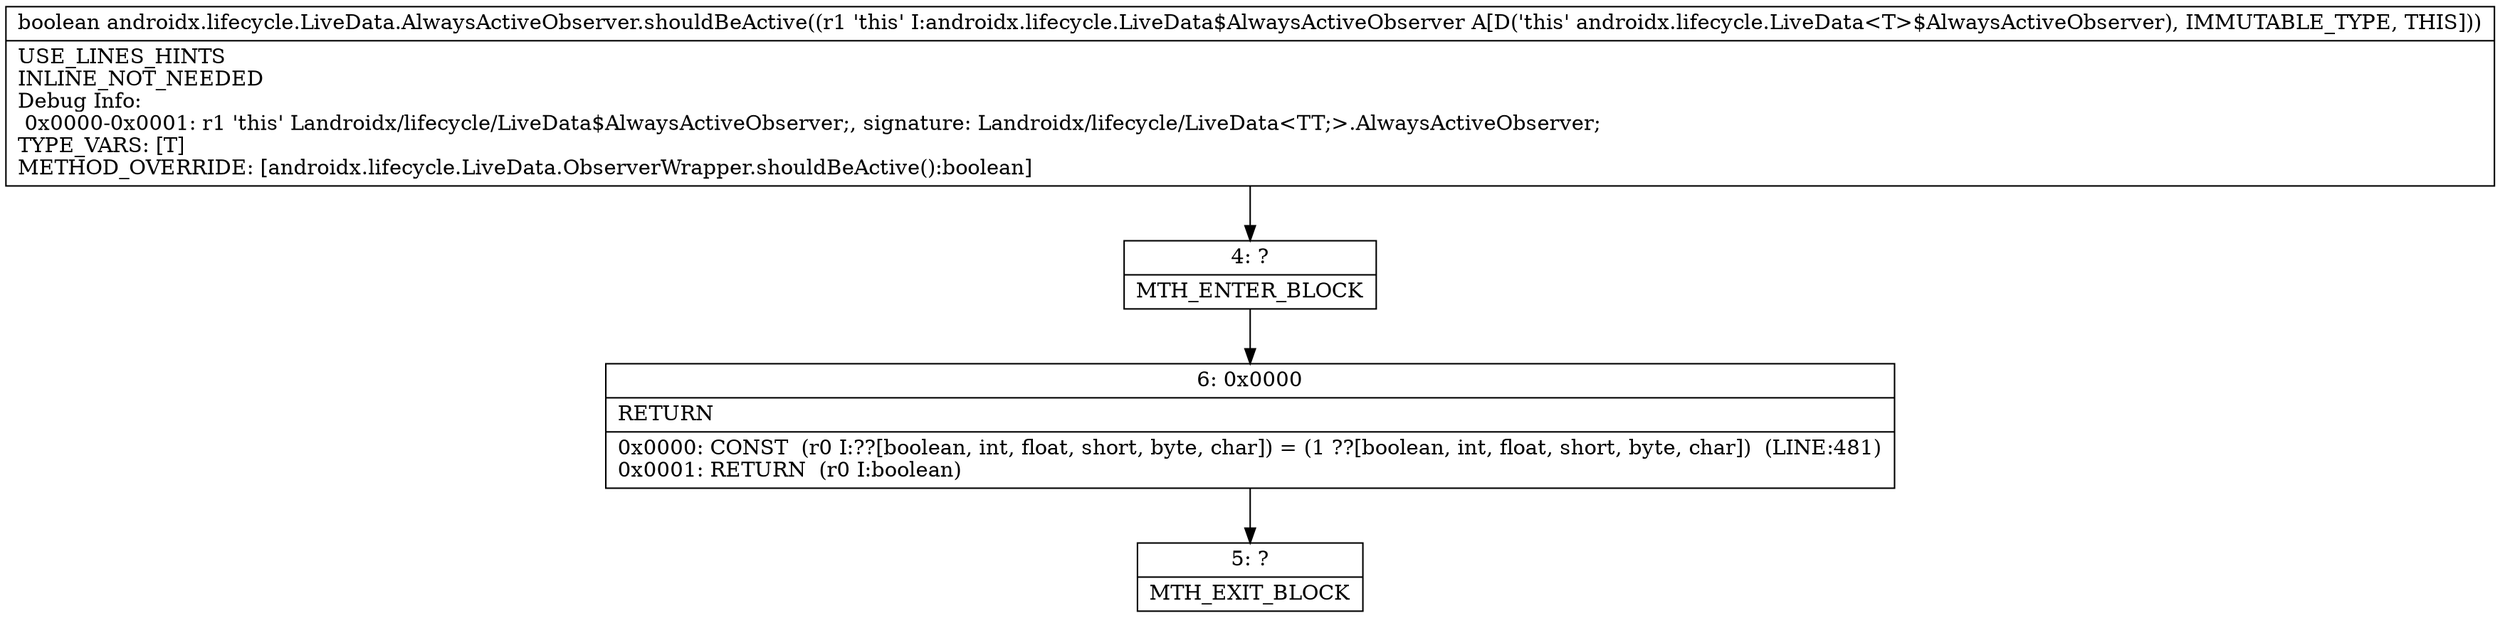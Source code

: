 digraph "CFG forandroidx.lifecycle.LiveData.AlwaysActiveObserver.shouldBeActive()Z" {
Node_4 [shape=record,label="{4\:\ ?|MTH_ENTER_BLOCK\l}"];
Node_6 [shape=record,label="{6\:\ 0x0000|RETURN\l|0x0000: CONST  (r0 I:??[boolean, int, float, short, byte, char]) = (1 ??[boolean, int, float, short, byte, char])  (LINE:481)\l0x0001: RETURN  (r0 I:boolean) \l}"];
Node_5 [shape=record,label="{5\:\ ?|MTH_EXIT_BLOCK\l}"];
MethodNode[shape=record,label="{boolean androidx.lifecycle.LiveData.AlwaysActiveObserver.shouldBeActive((r1 'this' I:androidx.lifecycle.LiveData$AlwaysActiveObserver A[D('this' androidx.lifecycle.LiveData\<T\>$AlwaysActiveObserver), IMMUTABLE_TYPE, THIS]))  | USE_LINES_HINTS\lINLINE_NOT_NEEDED\lDebug Info:\l  0x0000\-0x0001: r1 'this' Landroidx\/lifecycle\/LiveData$AlwaysActiveObserver;, signature: Landroidx\/lifecycle\/LiveData\<TT;\>.AlwaysActiveObserver;\lTYPE_VARS: [T]\lMETHOD_OVERRIDE: [androidx.lifecycle.LiveData.ObserverWrapper.shouldBeActive():boolean]\l}"];
MethodNode -> Node_4;Node_4 -> Node_6;
Node_6 -> Node_5;
}

